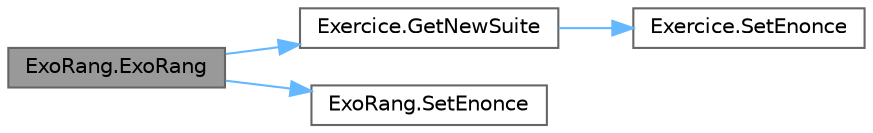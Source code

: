 digraph "ExoRang.ExoRang"
{
 // LATEX_PDF_SIZE
  bgcolor="transparent";
  edge [fontname=Helvetica,fontsize=10,labelfontname=Helvetica,labelfontsize=10];
  node [fontname=Helvetica,fontsize=10,shape=box,height=0.2,width=0.4];
  rankdir="LR";
  Node1 [id="Node000001",label="ExoRang.ExoRang",height=0.2,width=0.4,color="gray40", fillcolor="grey60", style="filled", fontcolor="black",tooltip=" "];
  Node1 -> Node2 [id="edge1_Node000001_Node000002",color="steelblue1",style="solid",tooltip=" "];
  Node2 [id="Node000002",label="Exercice.GetNewSuite",height=0.2,width=0.4,color="grey40", fillcolor="white", style="filled",URL="$class_exercice.html#ac937f6597b7eb65864d9b8273bc80fe9",tooltip="Sert à (re)génèrer l'exercice."];
  Node2 -> Node3 [id="edge2_Node000002_Node000003",color="steelblue1",style="solid",tooltip=" "];
  Node3 [id="Node000003",label="Exercice.SetEnonce",height=0.2,width=0.4,color="grey40", fillcolor="white", style="filled",URL="$class_exercice.html#aaee8856bd1ba57c711ced217505a8935",tooltip="Servira à générer l'énoncé et le format de réponse correspondant au type d'exercice."];
  Node1 -> Node4 [id="edge3_Node000001_Node000004",color="steelblue1",style="solid",tooltip=" "];
  Node4 [id="Node000004",label="ExoRang.SetEnonce",height=0.2,width=0.4,color="grey40", fillcolor="white", style="filled",URL="$class_exo_rang.html#aaf079dc41565fb1fdd3da13dafe2090e",tooltip=" "];
}
